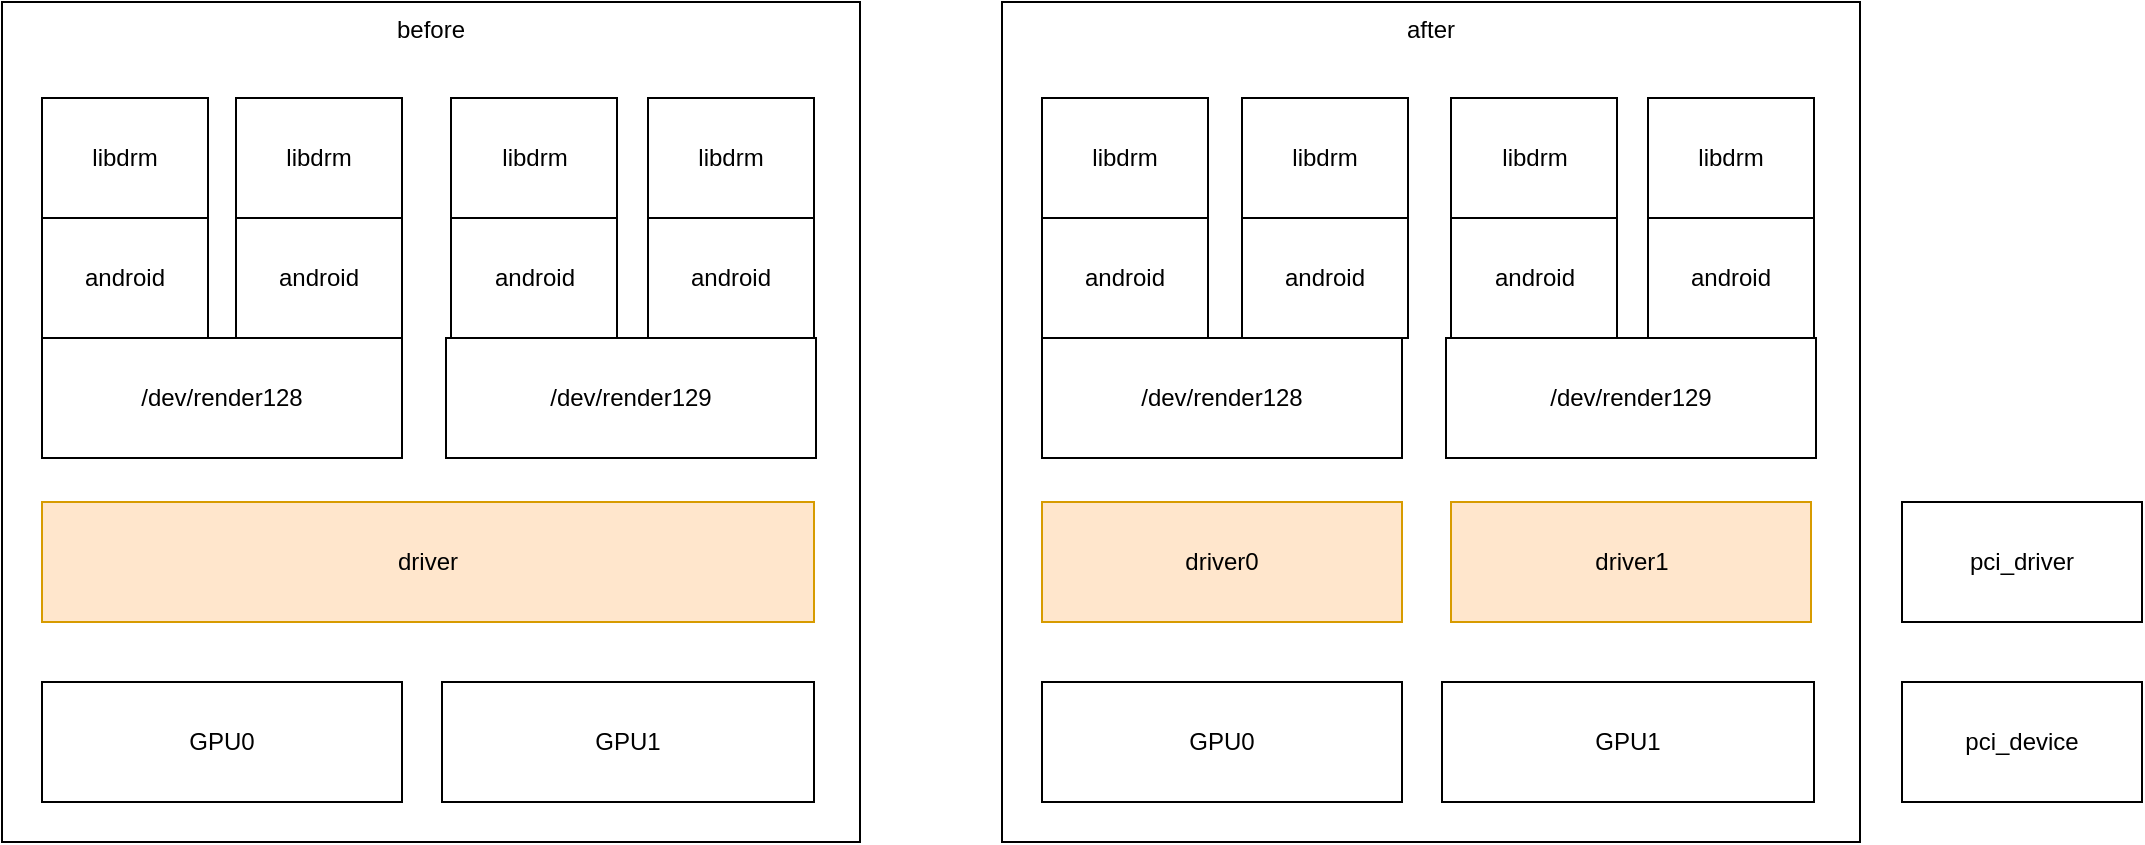 <mxfile version="21.0.4" type="github">
  <diagram name="第 1 页" id="_fWz3mKXce-xbAd_N4y1">
    <mxGraphModel dx="2081" dy="843" grid="1" gridSize="10" guides="1" tooltips="1" connect="1" arrows="1" fold="1" page="1" pageScale="1" pageWidth="827" pageHeight="1169" math="0" shadow="0">
      <root>
        <mxCell id="0" />
        <mxCell id="1" parent="0" />
        <mxCell id="CrbNRZzl7jmJsJ6pIWmv-7" value="before" style="rounded=0;whiteSpace=wrap;html=1;verticalAlign=top;" vertex="1" parent="1">
          <mxGeometry x="-70" y="110" width="429" height="420" as="geometry" />
        </mxCell>
        <mxCell id="CrbNRZzl7jmJsJ6pIWmv-1" value="GPU0" style="rounded=0;whiteSpace=wrap;html=1;" vertex="1" parent="1">
          <mxGeometry x="-50" y="450" width="180" height="60" as="geometry" />
        </mxCell>
        <mxCell id="CrbNRZzl7jmJsJ6pIWmv-2" value="GPU1" style="rounded=0;whiteSpace=wrap;html=1;" vertex="1" parent="1">
          <mxGeometry x="150" y="450" width="186" height="60" as="geometry" />
        </mxCell>
        <mxCell id="CrbNRZzl7jmJsJ6pIWmv-3" value="driver" style="rounded=0;whiteSpace=wrap;html=1;fillColor=#ffe6cc;strokeColor=#d79b00;" vertex="1" parent="1">
          <mxGeometry x="-50" y="360" width="386" height="60" as="geometry" />
        </mxCell>
        <mxCell id="CrbNRZzl7jmJsJ6pIWmv-4" value="/dev/render128" style="rounded=0;whiteSpace=wrap;html=1;" vertex="1" parent="1">
          <mxGeometry x="-50" y="278" width="180" height="60" as="geometry" />
        </mxCell>
        <mxCell id="CrbNRZzl7jmJsJ6pIWmv-5" value="/dev/render129" style="rounded=0;whiteSpace=wrap;html=1;" vertex="1" parent="1">
          <mxGeometry x="152" y="278" width="185" height="60" as="geometry" />
        </mxCell>
        <mxCell id="CrbNRZzl7jmJsJ6pIWmv-6" value="android" style="rounded=0;whiteSpace=wrap;html=1;" vertex="1" parent="1">
          <mxGeometry x="47" y="218" width="83" height="60" as="geometry" />
        </mxCell>
        <mxCell id="CrbNRZzl7jmJsJ6pIWmv-15" value="android" style="rounded=0;whiteSpace=wrap;html=1;" vertex="1" parent="1">
          <mxGeometry x="154.5" y="218" width="83" height="60" as="geometry" />
        </mxCell>
        <mxCell id="CrbNRZzl7jmJsJ6pIWmv-16" value="android" style="rounded=0;whiteSpace=wrap;html=1;" vertex="1" parent="1">
          <mxGeometry x="253" y="218" width="83" height="60" as="geometry" />
        </mxCell>
        <mxCell id="CrbNRZzl7jmJsJ6pIWmv-17" value="libdrm" style="rounded=0;whiteSpace=wrap;html=1;" vertex="1" parent="1">
          <mxGeometry x="253" y="158" width="83" height="60" as="geometry" />
        </mxCell>
        <mxCell id="CrbNRZzl7jmJsJ6pIWmv-18" value="libdrm" style="rounded=0;whiteSpace=wrap;html=1;" vertex="1" parent="1">
          <mxGeometry x="154.5" y="158" width="83" height="60" as="geometry" />
        </mxCell>
        <mxCell id="CrbNRZzl7jmJsJ6pIWmv-19" value="libdrm" style="rounded=0;whiteSpace=wrap;html=1;" vertex="1" parent="1">
          <mxGeometry x="47" y="158" width="83" height="60" as="geometry" />
        </mxCell>
        <mxCell id="CrbNRZzl7jmJsJ6pIWmv-28" value="android" style="rounded=0;whiteSpace=wrap;html=1;" vertex="1" parent="1">
          <mxGeometry x="-50" y="218" width="83" height="60" as="geometry" />
        </mxCell>
        <mxCell id="CrbNRZzl7jmJsJ6pIWmv-29" value="libdrm" style="rounded=0;whiteSpace=wrap;html=1;" vertex="1" parent="1">
          <mxGeometry x="-50" y="158" width="83" height="60" as="geometry" />
        </mxCell>
        <mxCell id="CrbNRZzl7jmJsJ6pIWmv-32" value="after" style="rounded=0;whiteSpace=wrap;html=1;verticalAlign=top;" vertex="1" parent="1">
          <mxGeometry x="430" y="110" width="429" height="420" as="geometry" />
        </mxCell>
        <mxCell id="CrbNRZzl7jmJsJ6pIWmv-33" value="GPU0" style="rounded=0;whiteSpace=wrap;html=1;" vertex="1" parent="1">
          <mxGeometry x="450" y="450" width="180" height="60" as="geometry" />
        </mxCell>
        <mxCell id="CrbNRZzl7jmJsJ6pIWmv-34" value="GPU1" style="rounded=0;whiteSpace=wrap;html=1;" vertex="1" parent="1">
          <mxGeometry x="650" y="450" width="186" height="60" as="geometry" />
        </mxCell>
        <mxCell id="CrbNRZzl7jmJsJ6pIWmv-35" value="driver0" style="rounded=0;whiteSpace=wrap;html=1;fillColor=#ffe6cc;strokeColor=#d79b00;" vertex="1" parent="1">
          <mxGeometry x="450" y="360" width="180" height="60" as="geometry" />
        </mxCell>
        <mxCell id="CrbNRZzl7jmJsJ6pIWmv-36" value="/dev/render128" style="rounded=0;whiteSpace=wrap;html=1;" vertex="1" parent="1">
          <mxGeometry x="450" y="278" width="180" height="60" as="geometry" />
        </mxCell>
        <mxCell id="CrbNRZzl7jmJsJ6pIWmv-37" value="/dev/render129" style="rounded=0;whiteSpace=wrap;html=1;" vertex="1" parent="1">
          <mxGeometry x="652" y="278" width="185" height="60" as="geometry" />
        </mxCell>
        <mxCell id="CrbNRZzl7jmJsJ6pIWmv-38" value="android" style="rounded=0;whiteSpace=wrap;html=1;" vertex="1" parent="1">
          <mxGeometry x="550" y="218" width="83" height="60" as="geometry" />
        </mxCell>
        <mxCell id="CrbNRZzl7jmJsJ6pIWmv-39" value="android" style="rounded=0;whiteSpace=wrap;html=1;" vertex="1" parent="1">
          <mxGeometry x="654.5" y="218" width="83" height="60" as="geometry" />
        </mxCell>
        <mxCell id="CrbNRZzl7jmJsJ6pIWmv-40" value="android" style="rounded=0;whiteSpace=wrap;html=1;" vertex="1" parent="1">
          <mxGeometry x="753" y="218" width="83" height="60" as="geometry" />
        </mxCell>
        <mxCell id="CrbNRZzl7jmJsJ6pIWmv-41" value="libdrm" style="rounded=0;whiteSpace=wrap;html=1;" vertex="1" parent="1">
          <mxGeometry x="753" y="158" width="83" height="60" as="geometry" />
        </mxCell>
        <mxCell id="CrbNRZzl7jmJsJ6pIWmv-42" value="libdrm" style="rounded=0;whiteSpace=wrap;html=1;" vertex="1" parent="1">
          <mxGeometry x="654.5" y="158" width="83" height="60" as="geometry" />
        </mxCell>
        <mxCell id="CrbNRZzl7jmJsJ6pIWmv-43" value="libdrm" style="rounded=0;whiteSpace=wrap;html=1;" vertex="1" parent="1">
          <mxGeometry x="550" y="158" width="83" height="60" as="geometry" />
        </mxCell>
        <mxCell id="CrbNRZzl7jmJsJ6pIWmv-44" value="android" style="rounded=0;whiteSpace=wrap;html=1;" vertex="1" parent="1">
          <mxGeometry x="450" y="218" width="83" height="60" as="geometry" />
        </mxCell>
        <mxCell id="CrbNRZzl7jmJsJ6pIWmv-45" value="libdrm" style="rounded=0;whiteSpace=wrap;html=1;" vertex="1" parent="1">
          <mxGeometry x="450" y="158" width="83" height="60" as="geometry" />
        </mxCell>
        <mxCell id="CrbNRZzl7jmJsJ6pIWmv-46" value="driver1" style="rounded=0;whiteSpace=wrap;html=1;fillColor=#ffe6cc;strokeColor=#d79b00;" vertex="1" parent="1">
          <mxGeometry x="654.5" y="360" width="180" height="60" as="geometry" />
        </mxCell>
        <mxCell id="CrbNRZzl7jmJsJ6pIWmv-47" value="pci_driver" style="rounded=0;whiteSpace=wrap;html=1;" vertex="1" parent="1">
          <mxGeometry x="880" y="360" width="120" height="60" as="geometry" />
        </mxCell>
        <mxCell id="CrbNRZzl7jmJsJ6pIWmv-48" value="pci_device" style="rounded=0;whiteSpace=wrap;html=1;" vertex="1" parent="1">
          <mxGeometry x="880" y="450" width="120" height="60" as="geometry" />
        </mxCell>
      </root>
    </mxGraphModel>
  </diagram>
</mxfile>
